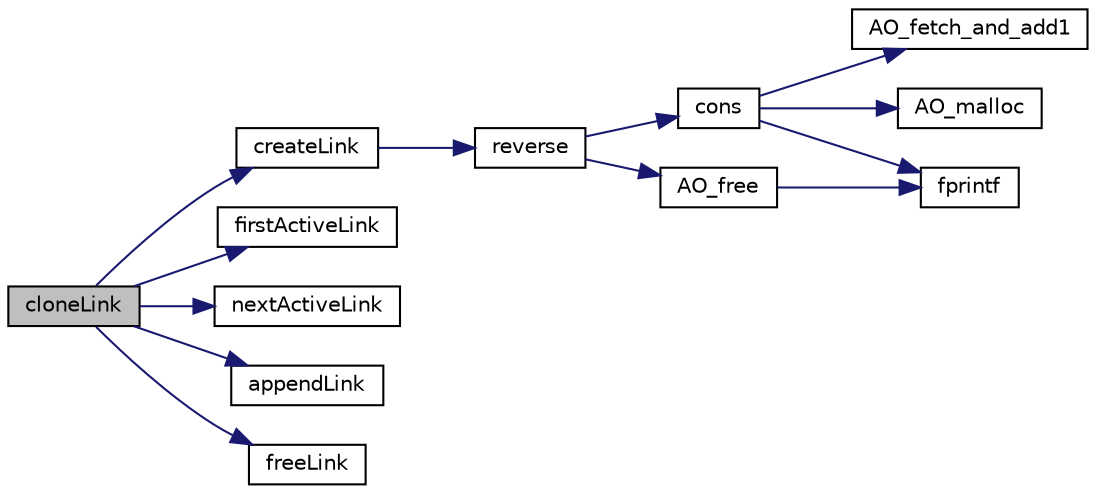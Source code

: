digraph "cloneLink"
{
  edge [fontname="Helvetica",fontsize="10",labelfontname="Helvetica",labelfontsize="10"];
  node [fontname="Helvetica",fontsize="10",shape=record];
  rankdir="LR";
  Node710 [label="cloneLink",height=0.2,width=0.4,color="black", fillcolor="grey75", style="filled", fontcolor="black"];
  Node710 -> Node711 [color="midnightblue",fontsize="10",style="solid",fontname="Helvetica"];
  Node711 [label="createLink",height=0.2,width=0.4,color="black", fillcolor="white", style="filled",URL="$d9/d18/lp__utils_8c.html#a89ed54fb89197c32882fedc08ec48335"];
  Node711 -> Node712 [color="midnightblue",fontsize="10",style="solid",fontname="Helvetica"];
  Node712 [label="reverse",height=0.2,width=0.4,color="black", fillcolor="white", style="filled",URL="$dc/d1c/test__malloc_8c.html#a7cf5806fabdaba5d8f3730132e7d9aa5"];
  Node712 -> Node713 [color="midnightblue",fontsize="10",style="solid",fontname="Helvetica"];
  Node713 [label="cons",height=0.2,width=0.4,color="black", fillcolor="white", style="filled",URL="$dc/d1c/test__malloc_8c.html#a28e85b2578999dbec8cae7ff1f331a24"];
  Node713 -> Node714 [color="midnightblue",fontsize="10",style="solid",fontname="Helvetica"];
  Node714 [label="AO_fetch_and_add1",height=0.2,width=0.4,color="black", fillcolor="white", style="filled",URL="$d7/dbc/gcc_2arm_8h.html#aed7620e3ec2f164643dfc17bf5eaf6c1"];
  Node713 -> Node715 [color="midnightblue",fontsize="10",style="solid",fontname="Helvetica"];
  Node715 [label="AO_malloc",height=0.2,width=0.4,color="black", fillcolor="white", style="filled",URL="$d4/dea/atomic__ops__malloc_8c.html#a5362770447d3075b3861b0642452f572"];
  Node713 -> Node716 [color="midnightblue",fontsize="10",style="solid",fontname="Helvetica"];
  Node716 [label="fprintf",height=0.2,width=0.4,color="black", fillcolor="white", style="filled",URL="$d2/d8c/examplehs038_8m.html#ae272956ea74f28b2f067d455fead331f"];
  Node712 -> Node717 [color="midnightblue",fontsize="10",style="solid",fontname="Helvetica"];
  Node717 [label="AO_free",height=0.2,width=0.4,color="black", fillcolor="white", style="filled",URL="$d4/dea/atomic__ops__malloc_8c.html#aa948c7ab0aceeada654bfeb6cd35d9cb"];
  Node717 -> Node716 [color="midnightblue",fontsize="10",style="solid",fontname="Helvetica"];
  Node710 -> Node718 [color="midnightblue",fontsize="10",style="solid",fontname="Helvetica"];
  Node718 [label="firstActiveLink",height=0.2,width=0.4,color="black", fillcolor="white", style="filled",URL="$d9/d18/lp__utils_8c.html#abe00628efd1d9b4ab750a17de4245f36"];
  Node710 -> Node719 [color="midnightblue",fontsize="10",style="solid",fontname="Helvetica"];
  Node719 [label="nextActiveLink",height=0.2,width=0.4,color="black", fillcolor="white", style="filled",URL="$d9/d18/lp__utils_8c.html#a4afe33cb2258518c64e30c1c85041331"];
  Node710 -> Node720 [color="midnightblue",fontsize="10",style="solid",fontname="Helvetica"];
  Node720 [label="appendLink",height=0.2,width=0.4,color="black", fillcolor="white", style="filled",URL="$d9/d18/lp__utils_8c.html#a656b120e19b9ace644e75a3537e008b1"];
  Node710 -> Node721 [color="midnightblue",fontsize="10",style="solid",fontname="Helvetica"];
  Node721 [label="freeLink",height=0.2,width=0.4,color="black", fillcolor="white", style="filled",URL="$d9/d18/lp__utils_8c.html#a96f831f7048e87fc4ddace85fcbe3e8d"];
}
